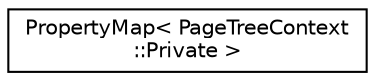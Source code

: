 digraph "Graphical Class Hierarchy"
{
 // LATEX_PDF_SIZE
  edge [fontname="Helvetica",fontsize="10",labelfontname="Helvetica",labelfontsize="10"];
  node [fontname="Helvetica",fontsize="10",shape=record];
  rankdir="LR";
  Node0 [label="PropertyMap\< PageTreeContext\l::Private \>",height=0.2,width=0.4,color="black", fillcolor="white", style="filled",URL="$classPropertyMap.html",tooltip=" "];
}
